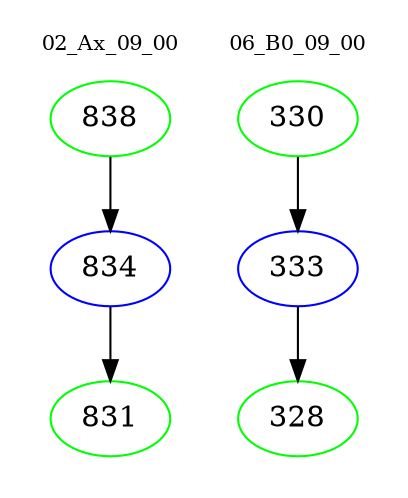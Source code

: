 digraph{
subgraph cluster_0 {
color = white
label = "02_Ax_09_00";
fontsize=10;
T0_838 [label="838", color="green"]
T0_838 -> T0_834 [color="black"]
T0_834 [label="834", color="blue"]
T0_834 -> T0_831 [color="black"]
T0_831 [label="831", color="green"]
}
subgraph cluster_1 {
color = white
label = "06_B0_09_00";
fontsize=10;
T1_330 [label="330", color="green"]
T1_330 -> T1_333 [color="black"]
T1_333 [label="333", color="blue"]
T1_333 -> T1_328 [color="black"]
T1_328 [label="328", color="green"]
}
}
